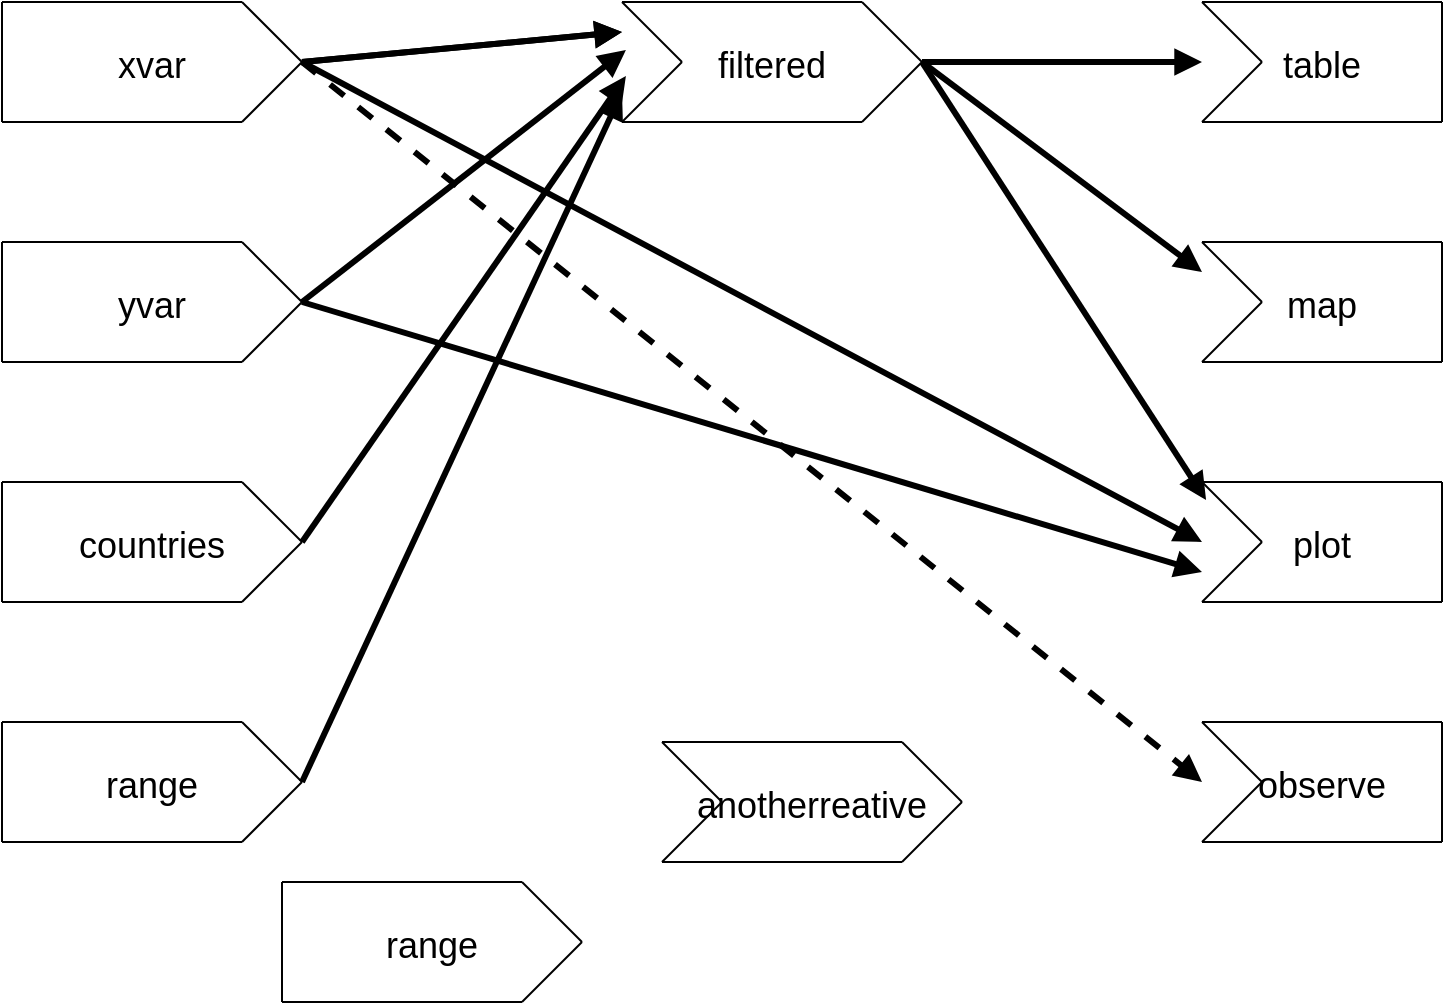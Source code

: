 <mxfile version="24.7.5">
  <diagram name="Seite-1" id="Aw4rMR1Ubbwp5jbNBniT">
    <mxGraphModel dx="2074" dy="1098" grid="1" gridSize="10" guides="1" tooltips="1" connect="1" arrows="1" fold="1" page="1" pageScale="1" pageWidth="827" pageHeight="1169" math="0" shadow="0">
      <root>
        <mxCell id="0" />
        <mxCell id="1" parent="0" />
        <mxCell id="s-OFZmNKzyaStpA8e9eA-1" value="table" style="group;verticalAlign=middle;fontSize=18;connectable=1;strokeWidth=0;perimeterSpacing=0;" parent="1" connectable="0" vertex="1">
          <mxGeometry x="640" y="40" width="120" height="60" as="geometry" />
        </mxCell>
        <mxCell id="s-OFZmNKzyaStpA8e9eA-2" value="" style="endArrow=none;html=1;rounded=0;" parent="s-OFZmNKzyaStpA8e9eA-1" edge="1">
          <mxGeometry width="50" height="50" relative="1" as="geometry">
            <mxPoint as="sourcePoint" />
            <mxPoint x="120" as="targetPoint" />
          </mxGeometry>
        </mxCell>
        <mxCell id="s-OFZmNKzyaStpA8e9eA-3" value="" style="endArrow=none;html=1;rounded=0;" parent="s-OFZmNKzyaStpA8e9eA-1" edge="1">
          <mxGeometry width="50" height="50" relative="1" as="geometry">
            <mxPoint y="60" as="sourcePoint" />
            <mxPoint x="120" y="60" as="targetPoint" />
          </mxGeometry>
        </mxCell>
        <mxCell id="s-OFZmNKzyaStpA8e9eA-4" value="" style="endArrow=none;html=1;rounded=0;" parent="s-OFZmNKzyaStpA8e9eA-1" edge="1">
          <mxGeometry width="50" height="50" relative="1" as="geometry">
            <mxPoint as="sourcePoint" />
            <mxPoint x="30" y="30" as="targetPoint" />
          </mxGeometry>
        </mxCell>
        <mxCell id="s-OFZmNKzyaStpA8e9eA-5" value="" style="endArrow=none;html=1;rounded=0;" parent="s-OFZmNKzyaStpA8e9eA-1" edge="1">
          <mxGeometry width="50" height="50" relative="1" as="geometry">
            <mxPoint y="60" as="sourcePoint" />
            <mxPoint x="30" y="30" as="targetPoint" />
          </mxGeometry>
        </mxCell>
        <mxCell id="s-OFZmNKzyaStpA8e9eA-6" value="" style="endArrow=none;html=1;rounded=0;" parent="s-OFZmNKzyaStpA8e9eA-1" edge="1">
          <mxGeometry width="50" height="50" relative="1" as="geometry">
            <mxPoint x="120" y="60" as="sourcePoint" />
            <mxPoint x="120" as="targetPoint" />
          </mxGeometry>
        </mxCell>
        <mxCell id="s-OFZmNKzyaStpA8e9eA-7" value="xvar" style="group;verticalAlign=middle;fontSize=18;connectable=1;strokeWidth=0;perimeterSpacing=0;" parent="1" connectable="0" vertex="1">
          <mxGeometry x="40" y="40" width="150" height="60" as="geometry" />
        </mxCell>
        <mxCell id="s-OFZmNKzyaStpA8e9eA-8" value="" style="endArrow=none;html=1;rounded=0;strokeWidth=1;" parent="s-OFZmNKzyaStpA8e9eA-7" edge="1">
          <mxGeometry width="50" height="50" relative="1" as="geometry">
            <mxPoint as="sourcePoint" />
            <mxPoint x="120" as="targetPoint" />
          </mxGeometry>
        </mxCell>
        <mxCell id="s-OFZmNKzyaStpA8e9eA-9" value="" style="endArrow=none;html=1;rounded=0;" parent="s-OFZmNKzyaStpA8e9eA-7" edge="1">
          <mxGeometry width="50" height="50" relative="1" as="geometry">
            <mxPoint y="60" as="sourcePoint" />
            <mxPoint x="120" y="60" as="targetPoint" />
          </mxGeometry>
        </mxCell>
        <mxCell id="s-OFZmNKzyaStpA8e9eA-10" value="" style="endArrow=none;html=1;rounded=0;" parent="s-OFZmNKzyaStpA8e9eA-7" edge="1">
          <mxGeometry width="50" height="50" relative="1" as="geometry">
            <mxPoint x="120" as="sourcePoint" />
            <mxPoint x="150" y="30" as="targetPoint" />
          </mxGeometry>
        </mxCell>
        <mxCell id="s-OFZmNKzyaStpA8e9eA-11" value="" style="endArrow=none;html=1;rounded=0;" parent="s-OFZmNKzyaStpA8e9eA-7" edge="1">
          <mxGeometry width="50" height="50" relative="1" as="geometry">
            <mxPoint x="120" y="60" as="sourcePoint" />
            <mxPoint x="150" y="30" as="targetPoint" />
          </mxGeometry>
        </mxCell>
        <mxCell id="s-OFZmNKzyaStpA8e9eA-12" value="" style="endArrow=none;html=1;rounded=0;" parent="s-OFZmNKzyaStpA8e9eA-7" edge="1">
          <mxGeometry width="50" height="50" relative="1" as="geometry">
            <mxPoint y="60" as="sourcePoint" />
            <mxPoint as="targetPoint" />
          </mxGeometry>
        </mxCell>
        <mxCell id="s-OFZmNKzyaStpA8e9eA-20" value="yvar" style="group;verticalAlign=middle;fontSize=18;connectable=1;strokeWidth=0;perimeterSpacing=0;" parent="1" connectable="0" vertex="1">
          <mxGeometry x="40" y="160" width="150" height="60" as="geometry" />
        </mxCell>
        <mxCell id="s-OFZmNKzyaStpA8e9eA-21" value="" style="endArrow=none;html=1;rounded=0;strokeWidth=1;" parent="s-OFZmNKzyaStpA8e9eA-20" edge="1">
          <mxGeometry width="50" height="50" relative="1" as="geometry">
            <mxPoint as="sourcePoint" />
            <mxPoint x="120" as="targetPoint" />
          </mxGeometry>
        </mxCell>
        <mxCell id="s-OFZmNKzyaStpA8e9eA-22" value="" style="endArrow=none;html=1;rounded=0;" parent="s-OFZmNKzyaStpA8e9eA-20" edge="1">
          <mxGeometry width="50" height="50" relative="1" as="geometry">
            <mxPoint y="60" as="sourcePoint" />
            <mxPoint x="120" y="60" as="targetPoint" />
          </mxGeometry>
        </mxCell>
        <mxCell id="s-OFZmNKzyaStpA8e9eA-23" value="" style="endArrow=none;html=1;rounded=0;" parent="s-OFZmNKzyaStpA8e9eA-20" edge="1">
          <mxGeometry width="50" height="50" relative="1" as="geometry">
            <mxPoint x="120" as="sourcePoint" />
            <mxPoint x="150" y="30" as="targetPoint" />
          </mxGeometry>
        </mxCell>
        <mxCell id="s-OFZmNKzyaStpA8e9eA-24" value="" style="endArrow=none;html=1;rounded=0;" parent="s-OFZmNKzyaStpA8e9eA-20" edge="1">
          <mxGeometry width="50" height="50" relative="1" as="geometry">
            <mxPoint x="120" y="60" as="sourcePoint" />
            <mxPoint x="150" y="30" as="targetPoint" />
          </mxGeometry>
        </mxCell>
        <mxCell id="s-OFZmNKzyaStpA8e9eA-25" value="" style="endArrow=none;html=1;rounded=0;" parent="s-OFZmNKzyaStpA8e9eA-20" edge="1">
          <mxGeometry width="50" height="50" relative="1" as="geometry">
            <mxPoint y="60" as="sourcePoint" />
            <mxPoint as="targetPoint" />
          </mxGeometry>
        </mxCell>
        <mxCell id="s-OFZmNKzyaStpA8e9eA-26" value="countries" style="group;verticalAlign=middle;fontSize=18;connectable=1;strokeWidth=0;perimeterSpacing=0;" parent="1" connectable="0" vertex="1">
          <mxGeometry x="40" y="280" width="150" height="60" as="geometry" />
        </mxCell>
        <mxCell id="s-OFZmNKzyaStpA8e9eA-27" value="" style="endArrow=none;html=1;rounded=0;strokeWidth=1;" parent="s-OFZmNKzyaStpA8e9eA-26" edge="1">
          <mxGeometry width="50" height="50" relative="1" as="geometry">
            <mxPoint as="sourcePoint" />
            <mxPoint x="120" as="targetPoint" />
          </mxGeometry>
        </mxCell>
        <mxCell id="s-OFZmNKzyaStpA8e9eA-28" value="" style="endArrow=none;html=1;rounded=0;" parent="s-OFZmNKzyaStpA8e9eA-26" edge="1">
          <mxGeometry width="50" height="50" relative="1" as="geometry">
            <mxPoint y="60" as="sourcePoint" />
            <mxPoint x="120" y="60" as="targetPoint" />
          </mxGeometry>
        </mxCell>
        <mxCell id="s-OFZmNKzyaStpA8e9eA-29" value="" style="endArrow=none;html=1;rounded=0;" parent="s-OFZmNKzyaStpA8e9eA-26" edge="1">
          <mxGeometry width="50" height="50" relative="1" as="geometry">
            <mxPoint x="120" as="sourcePoint" />
            <mxPoint x="150" y="30" as="targetPoint" />
          </mxGeometry>
        </mxCell>
        <mxCell id="s-OFZmNKzyaStpA8e9eA-30" value="" style="endArrow=none;html=1;rounded=0;" parent="s-OFZmNKzyaStpA8e9eA-26" edge="1">
          <mxGeometry width="50" height="50" relative="1" as="geometry">
            <mxPoint x="120" y="60" as="sourcePoint" />
            <mxPoint x="150" y="30" as="targetPoint" />
          </mxGeometry>
        </mxCell>
        <mxCell id="s-OFZmNKzyaStpA8e9eA-31" value="" style="endArrow=none;html=1;rounded=0;" parent="s-OFZmNKzyaStpA8e9eA-26" edge="1">
          <mxGeometry width="50" height="50" relative="1" as="geometry">
            <mxPoint y="60" as="sourcePoint" />
            <mxPoint as="targetPoint" />
          </mxGeometry>
        </mxCell>
        <mxCell id="s-OFZmNKzyaStpA8e9eA-32" value="range" style="group;verticalAlign=middle;fontSize=18;connectable=1;strokeWidth=0;perimeterSpacing=0;" parent="1" connectable="0" vertex="1">
          <mxGeometry x="40" y="400" width="150" height="60" as="geometry" />
        </mxCell>
        <mxCell id="s-OFZmNKzyaStpA8e9eA-33" value="" style="endArrow=none;html=1;rounded=0;strokeWidth=1;" parent="s-OFZmNKzyaStpA8e9eA-32" edge="1">
          <mxGeometry width="50" height="50" relative="1" as="geometry">
            <mxPoint as="sourcePoint" />
            <mxPoint x="120" as="targetPoint" />
          </mxGeometry>
        </mxCell>
        <mxCell id="s-OFZmNKzyaStpA8e9eA-34" value="" style="endArrow=none;html=1;rounded=0;" parent="s-OFZmNKzyaStpA8e9eA-32" edge="1">
          <mxGeometry width="50" height="50" relative="1" as="geometry">
            <mxPoint y="60" as="sourcePoint" />
            <mxPoint x="120" y="60" as="targetPoint" />
          </mxGeometry>
        </mxCell>
        <mxCell id="s-OFZmNKzyaStpA8e9eA-35" value="" style="endArrow=none;html=1;rounded=0;" parent="s-OFZmNKzyaStpA8e9eA-32" edge="1">
          <mxGeometry width="50" height="50" relative="1" as="geometry">
            <mxPoint x="120" as="sourcePoint" />
            <mxPoint x="150" y="30" as="targetPoint" />
          </mxGeometry>
        </mxCell>
        <mxCell id="s-OFZmNKzyaStpA8e9eA-36" value="" style="endArrow=none;html=1;rounded=0;" parent="s-OFZmNKzyaStpA8e9eA-32" edge="1">
          <mxGeometry width="50" height="50" relative="1" as="geometry">
            <mxPoint x="120" y="60" as="sourcePoint" />
            <mxPoint x="150" y="30" as="targetPoint" />
          </mxGeometry>
        </mxCell>
        <mxCell id="s-OFZmNKzyaStpA8e9eA-37" value="" style="endArrow=none;html=1;rounded=0;" parent="s-OFZmNKzyaStpA8e9eA-32" edge="1">
          <mxGeometry width="50" height="50" relative="1" as="geometry">
            <mxPoint y="60" as="sourcePoint" />
            <mxPoint as="targetPoint" />
          </mxGeometry>
        </mxCell>
        <mxCell id="s-OFZmNKzyaStpA8e9eA-39" value="" style="endArrow=block;html=1;rounded=0;exitX=1;exitY=0.5;exitDx=0;exitDy=0;endFill=1;strokeWidth=3;entryX=0;entryY=0.25;entryDx=0;entryDy=0;" parent="1" source="s-OFZmNKzyaStpA8e9eA-7" target="s-OFZmNKzyaStpA8e9eA-13" edge="1">
          <mxGeometry width="50" height="50" relative="1" as="geometry">
            <mxPoint x="190" y="80" as="sourcePoint" />
            <mxPoint x="320" y="190" as="targetPoint" />
          </mxGeometry>
        </mxCell>
        <mxCell id="s-OFZmNKzyaStpA8e9eA-41" value="" style="endArrow=block;html=1;rounded=0;endFill=1;strokeWidth=3;exitX=1;exitY=0.5;exitDx=0;exitDy=0;entryX=0.013;entryY=0.617;entryDx=0;entryDy=0;entryPerimeter=0;" parent="1" source="s-OFZmNKzyaStpA8e9eA-26" target="s-OFZmNKzyaStpA8e9eA-13" edge="1">
          <mxGeometry width="50" height="50" relative="1" as="geometry">
            <mxPoint x="190" y="270" as="sourcePoint" />
            <mxPoint x="290" y="220" as="targetPoint" />
          </mxGeometry>
        </mxCell>
        <mxCell id="s-OFZmNKzyaStpA8e9eA-43" value="" style="endArrow=block;html=1;rounded=0;exitX=1;exitY=0.5;exitDx=0;exitDy=0;endFill=1;strokeWidth=3;entryX=0;entryY=0.75;entryDx=0;entryDy=0;" parent="1" source="s-OFZmNKzyaStpA8e9eA-32" target="s-OFZmNKzyaStpA8e9eA-13" edge="1">
          <mxGeometry width="50" height="50" relative="1" as="geometry">
            <mxPoint x="200" y="280" as="sourcePoint" />
            <mxPoint x="340" y="250" as="targetPoint" />
          </mxGeometry>
        </mxCell>
        <mxCell id="s-OFZmNKzyaStpA8e9eA-44" value="" style="endArrow=block;html=1;rounded=0;exitX=1;exitY=0.5;exitDx=0;exitDy=0;entryX=0;entryY=0.5;entryDx=0;entryDy=0;endFill=1;strokeWidth=3;" parent="1" source="s-OFZmNKzyaStpA8e9eA-13" target="s-OFZmNKzyaStpA8e9eA-1" edge="1">
          <mxGeometry width="50" height="50" relative="1" as="geometry">
            <mxPoint x="200" y="90" as="sourcePoint" />
            <mxPoint x="350" y="220" as="targetPoint" />
          </mxGeometry>
        </mxCell>
        <mxCell id="s-OFZmNKzyaStpA8e9eA-46" value="" style="endArrow=block;html=1;rounded=0;exitX=1;exitY=0.5;exitDx=0;exitDy=0;endFill=1;strokeWidth=3;entryX=0.013;entryY=0.4;entryDx=0;entryDy=0;entryPerimeter=0;" parent="1" source="s-OFZmNKzyaStpA8e9eA-20" target="s-OFZmNKzyaStpA8e9eA-13" edge="1">
          <mxGeometry width="50" height="50" relative="1" as="geometry">
            <mxPoint x="200" y="120" as="sourcePoint" />
            <mxPoint x="280" y="200" as="targetPoint" />
          </mxGeometry>
        </mxCell>
        <mxCell id="Pix2iU_TbnOSNOThwd7Q-7" value="observe" style="group;verticalAlign=middle;fontSize=18;connectable=1;strokeWidth=0;perimeterSpacing=0;" parent="1" connectable="0" vertex="1">
          <mxGeometry x="640" y="400" width="120" height="60" as="geometry" />
        </mxCell>
        <mxCell id="Pix2iU_TbnOSNOThwd7Q-8" value="" style="endArrow=none;html=1;rounded=0;" parent="Pix2iU_TbnOSNOThwd7Q-7" edge="1">
          <mxGeometry width="50" height="50" relative="1" as="geometry">
            <mxPoint as="sourcePoint" />
            <mxPoint x="120" as="targetPoint" />
          </mxGeometry>
        </mxCell>
        <mxCell id="Pix2iU_TbnOSNOThwd7Q-9" value="" style="endArrow=none;html=1;rounded=0;" parent="Pix2iU_TbnOSNOThwd7Q-7" edge="1">
          <mxGeometry width="50" height="50" relative="1" as="geometry">
            <mxPoint y="60" as="sourcePoint" />
            <mxPoint x="120" y="60" as="targetPoint" />
          </mxGeometry>
        </mxCell>
        <mxCell id="Pix2iU_TbnOSNOThwd7Q-10" value="" style="endArrow=none;html=1;rounded=0;" parent="Pix2iU_TbnOSNOThwd7Q-7" edge="1">
          <mxGeometry width="50" height="50" relative="1" as="geometry">
            <mxPoint as="sourcePoint" />
            <mxPoint x="30" y="30" as="targetPoint" />
          </mxGeometry>
        </mxCell>
        <mxCell id="Pix2iU_TbnOSNOThwd7Q-11" value="" style="endArrow=none;html=1;rounded=0;" parent="Pix2iU_TbnOSNOThwd7Q-7" edge="1">
          <mxGeometry width="50" height="50" relative="1" as="geometry">
            <mxPoint y="60" as="sourcePoint" />
            <mxPoint x="30" y="30" as="targetPoint" />
          </mxGeometry>
        </mxCell>
        <mxCell id="Pix2iU_TbnOSNOThwd7Q-12" value="" style="endArrow=none;html=1;rounded=0;" parent="Pix2iU_TbnOSNOThwd7Q-7" edge="1">
          <mxGeometry width="50" height="50" relative="1" as="geometry">
            <mxPoint x="120" y="60" as="sourcePoint" />
            <mxPoint x="120" as="targetPoint" />
          </mxGeometry>
        </mxCell>
        <mxCell id="Pix2iU_TbnOSNOThwd7Q-13" value="" style="endArrow=block;html=1;rounded=0;endFill=1;strokeWidth=3;entryX=0;entryY=0.5;entryDx=0;entryDy=0;dashed=1;exitX=1;exitY=0.5;exitDx=0;exitDy=0;" parent="1" source="s-OFZmNKzyaStpA8e9eA-7" target="Pix2iU_TbnOSNOThwd7Q-7" edge="1">
          <mxGeometry width="50" height="50" relative="1" as="geometry">
            <mxPoint x="190" y="110" as="sourcePoint" />
            <mxPoint x="360" y="120" as="targetPoint" />
          </mxGeometry>
        </mxCell>
        <mxCell id="XNZ4wq165izyP7SDHVai-1" value="plot" style="group;verticalAlign=middle;fontSize=18;connectable=1;strokeWidth=0;perimeterSpacing=0;" parent="1" connectable="0" vertex="1">
          <mxGeometry x="640" y="280" width="120" height="60" as="geometry" />
        </mxCell>
        <mxCell id="XNZ4wq165izyP7SDHVai-2" value="" style="endArrow=none;html=1;rounded=0;" parent="XNZ4wq165izyP7SDHVai-1" edge="1">
          <mxGeometry width="50" height="50" relative="1" as="geometry">
            <mxPoint as="sourcePoint" />
            <mxPoint x="120" as="targetPoint" />
          </mxGeometry>
        </mxCell>
        <mxCell id="XNZ4wq165izyP7SDHVai-3" value="" style="endArrow=none;html=1;rounded=0;" parent="XNZ4wq165izyP7SDHVai-1" edge="1">
          <mxGeometry width="50" height="50" relative="1" as="geometry">
            <mxPoint y="60" as="sourcePoint" />
            <mxPoint x="120" y="60" as="targetPoint" />
          </mxGeometry>
        </mxCell>
        <mxCell id="XNZ4wq165izyP7SDHVai-4" value="" style="endArrow=none;html=1;rounded=0;" parent="XNZ4wq165izyP7SDHVai-1" edge="1">
          <mxGeometry width="50" height="50" relative="1" as="geometry">
            <mxPoint as="sourcePoint" />
            <mxPoint x="30" y="30" as="targetPoint" />
          </mxGeometry>
        </mxCell>
        <mxCell id="XNZ4wq165izyP7SDHVai-5" value="" style="endArrow=none;html=1;rounded=0;" parent="XNZ4wq165izyP7SDHVai-1" edge="1">
          <mxGeometry width="50" height="50" relative="1" as="geometry">
            <mxPoint y="60" as="sourcePoint" />
            <mxPoint x="30" y="30" as="targetPoint" />
          </mxGeometry>
        </mxCell>
        <mxCell id="XNZ4wq165izyP7SDHVai-6" value="" style="endArrow=none;html=1;rounded=0;" parent="XNZ4wq165izyP7SDHVai-1" edge="1">
          <mxGeometry width="50" height="50" relative="1" as="geometry">
            <mxPoint x="120" y="60" as="sourcePoint" />
            <mxPoint x="120" as="targetPoint" />
          </mxGeometry>
        </mxCell>
        <mxCell id="XNZ4wq165izyP7SDHVai-7" value="map" style="group;verticalAlign=middle;fontSize=18;connectable=1;strokeWidth=0;perimeterSpacing=0;" parent="1" connectable="0" vertex="1">
          <mxGeometry x="640" y="160" width="120" height="60" as="geometry" />
        </mxCell>
        <mxCell id="XNZ4wq165izyP7SDHVai-8" value="" style="endArrow=none;html=1;rounded=0;" parent="XNZ4wq165izyP7SDHVai-7" edge="1">
          <mxGeometry width="50" height="50" relative="1" as="geometry">
            <mxPoint as="sourcePoint" />
            <mxPoint x="120" as="targetPoint" />
          </mxGeometry>
        </mxCell>
        <mxCell id="XNZ4wq165izyP7SDHVai-9" value="" style="endArrow=none;html=1;rounded=0;" parent="XNZ4wq165izyP7SDHVai-7" edge="1">
          <mxGeometry width="50" height="50" relative="1" as="geometry">
            <mxPoint y="60" as="sourcePoint" />
            <mxPoint x="120" y="60" as="targetPoint" />
          </mxGeometry>
        </mxCell>
        <mxCell id="XNZ4wq165izyP7SDHVai-10" value="" style="endArrow=none;html=1;rounded=0;" parent="XNZ4wq165izyP7SDHVai-7" edge="1">
          <mxGeometry width="50" height="50" relative="1" as="geometry">
            <mxPoint as="sourcePoint" />
            <mxPoint x="30" y="30" as="targetPoint" />
          </mxGeometry>
        </mxCell>
        <mxCell id="XNZ4wq165izyP7SDHVai-11" value="" style="endArrow=none;html=1;rounded=0;" parent="XNZ4wq165izyP7SDHVai-7" edge="1">
          <mxGeometry width="50" height="50" relative="1" as="geometry">
            <mxPoint y="60" as="sourcePoint" />
            <mxPoint x="30" y="30" as="targetPoint" />
          </mxGeometry>
        </mxCell>
        <mxCell id="XNZ4wq165izyP7SDHVai-12" value="" style="endArrow=none;html=1;rounded=0;" parent="XNZ4wq165izyP7SDHVai-7" edge="1">
          <mxGeometry width="50" height="50" relative="1" as="geometry">
            <mxPoint x="120" y="60" as="sourcePoint" />
            <mxPoint x="120" as="targetPoint" />
          </mxGeometry>
        </mxCell>
        <mxCell id="XNZ4wq165izyP7SDHVai-13" value="" style="endArrow=block;html=1;rounded=0;endFill=1;strokeWidth=3;entryX=0;entryY=0.5;entryDx=0;entryDy=0;exitX=1;exitY=0.5;exitDx=0;exitDy=0;" parent="1" source="s-OFZmNKzyaStpA8e9eA-7" target="XNZ4wq165izyP7SDHVai-1" edge="1">
          <mxGeometry width="50" height="50" relative="1" as="geometry">
            <mxPoint x="190" y="110" as="sourcePoint" />
            <mxPoint x="309" y="225" as="targetPoint" />
          </mxGeometry>
        </mxCell>
        <mxCell id="XNZ4wq165izyP7SDHVai-14" value="" style="endArrow=block;html=1;rounded=0;exitX=1;exitY=0.5;exitDx=0;exitDy=0;endFill=1;strokeWidth=3;entryX=0;entryY=0.75;entryDx=0;entryDy=0;" parent="1" source="s-OFZmNKzyaStpA8e9eA-20" target="XNZ4wq165izyP7SDHVai-1" edge="1">
          <mxGeometry width="50" height="50" relative="1" as="geometry">
            <mxPoint x="210" y="130" as="sourcePoint" />
            <mxPoint x="319" y="235" as="targetPoint" />
          </mxGeometry>
        </mxCell>
        <mxCell id="XNZ4wq165izyP7SDHVai-15" value="" style="endArrow=block;html=1;rounded=0;exitX=1;exitY=0.5;exitDx=0;exitDy=0;endFill=1;strokeWidth=3;entryX=0.017;entryY=0.15;entryDx=0;entryDy=0;entryPerimeter=0;" parent="1" source="s-OFZmNKzyaStpA8e9eA-13" target="XNZ4wq165izyP7SDHVai-1" edge="1">
          <mxGeometry width="50" height="50" relative="1" as="geometry">
            <mxPoint x="220" y="140" as="sourcePoint" />
            <mxPoint x="610" y="260" as="targetPoint" />
          </mxGeometry>
        </mxCell>
        <mxCell id="XNZ4wq165izyP7SDHVai-16" value="" style="endArrow=block;html=1;rounded=0;endFill=1;strokeWidth=3;entryX=0;entryY=0.25;entryDx=0;entryDy=0;exitX=1;exitY=0.5;exitDx=0;exitDy=0;" parent="1" source="s-OFZmNKzyaStpA8e9eA-13" target="XNZ4wq165izyP7SDHVai-7" edge="1">
          <mxGeometry width="50" height="50" relative="1" as="geometry">
            <mxPoint x="190" y="110" as="sourcePoint" />
            <mxPoint x="540" y="305" as="targetPoint" />
          </mxGeometry>
        </mxCell>
        <mxCell id="XNZ4wq165izyP7SDHVai-17" value="" style="endArrow=block;html=1;rounded=0;endFill=1;strokeWidth=3;entryX=0;entryY=0.25;entryDx=0;entryDy=0;exitX=1;exitY=0.5;exitDx=0;exitDy=0;" parent="1" source="s-OFZmNKzyaStpA8e9eA-7" target="s-OFZmNKzyaStpA8e9eA-13" edge="1">
          <mxGeometry width="50" height="50" relative="1" as="geometry">
            <mxPoint x="190" y="70" as="sourcePoint" />
            <mxPoint x="640" y="75" as="targetPoint" />
          </mxGeometry>
        </mxCell>
        <mxCell id="s-OFZmNKzyaStpA8e9eA-13" value="filtered" style="group;verticalAlign=middle;fontSize=18;connectable=1;strokeWidth=0;perimeterSpacing=0;" parent="1" connectable="0" vertex="1">
          <mxGeometry x="350" y="40" width="150" height="60" as="geometry" />
        </mxCell>
        <mxCell id="s-OFZmNKzyaStpA8e9eA-14" value="" style="endArrow=none;html=1;rounded=0;" parent="s-OFZmNKzyaStpA8e9eA-13" edge="1">
          <mxGeometry width="50" height="50" relative="1" as="geometry">
            <mxPoint as="sourcePoint" />
            <mxPoint x="120" as="targetPoint" />
          </mxGeometry>
        </mxCell>
        <mxCell id="s-OFZmNKzyaStpA8e9eA-15" value="" style="endArrow=none;html=1;rounded=0;" parent="s-OFZmNKzyaStpA8e9eA-13" edge="1">
          <mxGeometry width="50" height="50" relative="1" as="geometry">
            <mxPoint y="60" as="sourcePoint" />
            <mxPoint x="120" y="60" as="targetPoint" />
          </mxGeometry>
        </mxCell>
        <mxCell id="s-OFZmNKzyaStpA8e9eA-16" value="" style="endArrow=none;html=1;rounded=0;" parent="s-OFZmNKzyaStpA8e9eA-13" edge="1">
          <mxGeometry width="50" height="50" relative="1" as="geometry">
            <mxPoint y="60" as="sourcePoint" />
            <mxPoint x="30" y="30" as="targetPoint" />
          </mxGeometry>
        </mxCell>
        <mxCell id="s-OFZmNKzyaStpA8e9eA-17" value="" style="endArrow=none;html=1;rounded=0;" parent="s-OFZmNKzyaStpA8e9eA-13" edge="1">
          <mxGeometry width="50" height="50" relative="1" as="geometry">
            <mxPoint as="sourcePoint" />
            <mxPoint x="30" y="30" as="targetPoint" />
          </mxGeometry>
        </mxCell>
        <mxCell id="s-OFZmNKzyaStpA8e9eA-18" value="" style="endArrow=none;html=1;rounded=0;" parent="s-OFZmNKzyaStpA8e9eA-13" edge="1">
          <mxGeometry width="50" height="50" relative="1" as="geometry">
            <mxPoint x="120" as="sourcePoint" />
            <mxPoint x="150" y="30" as="targetPoint" />
          </mxGeometry>
        </mxCell>
        <mxCell id="s-OFZmNKzyaStpA8e9eA-19" value="" style="endArrow=none;html=1;rounded=0;" parent="s-OFZmNKzyaStpA8e9eA-13" edge="1">
          <mxGeometry width="50" height="50" relative="1" as="geometry">
            <mxPoint x="120" y="60" as="sourcePoint" />
            <mxPoint x="150" y="30" as="targetPoint" />
          </mxGeometry>
        </mxCell>
        <mxCell id="f4w-3Br7uQ7NkYJ2W_hv-1" value="range" style="group;verticalAlign=middle;fontSize=18;connectable=1;strokeWidth=0;perimeterSpacing=0;" connectable="0" vertex="1" parent="1">
          <mxGeometry x="180" y="480" width="150" height="60" as="geometry" />
        </mxCell>
        <mxCell id="f4w-3Br7uQ7NkYJ2W_hv-2" value="" style="endArrow=none;html=1;rounded=0;strokeWidth=1;" edge="1" parent="f4w-3Br7uQ7NkYJ2W_hv-1">
          <mxGeometry width="50" height="50" relative="1" as="geometry">
            <mxPoint as="sourcePoint" />
            <mxPoint x="120" as="targetPoint" />
          </mxGeometry>
        </mxCell>
        <mxCell id="f4w-3Br7uQ7NkYJ2W_hv-3" value="" style="endArrow=none;html=1;rounded=0;" edge="1" parent="f4w-3Br7uQ7NkYJ2W_hv-1">
          <mxGeometry width="50" height="50" relative="1" as="geometry">
            <mxPoint y="60" as="sourcePoint" />
            <mxPoint x="120" y="60" as="targetPoint" />
          </mxGeometry>
        </mxCell>
        <mxCell id="f4w-3Br7uQ7NkYJ2W_hv-4" value="" style="endArrow=none;html=1;rounded=0;" edge="1" parent="f4w-3Br7uQ7NkYJ2W_hv-1">
          <mxGeometry width="50" height="50" relative="1" as="geometry">
            <mxPoint x="120" as="sourcePoint" />
            <mxPoint x="150" y="30" as="targetPoint" />
          </mxGeometry>
        </mxCell>
        <mxCell id="f4w-3Br7uQ7NkYJ2W_hv-5" value="" style="endArrow=none;html=1;rounded=0;" edge="1" parent="f4w-3Br7uQ7NkYJ2W_hv-1">
          <mxGeometry width="50" height="50" relative="1" as="geometry">
            <mxPoint x="120" y="60" as="sourcePoint" />
            <mxPoint x="150" y="30" as="targetPoint" />
          </mxGeometry>
        </mxCell>
        <mxCell id="f4w-3Br7uQ7NkYJ2W_hv-6" value="" style="endArrow=none;html=1;rounded=0;" edge="1" parent="f4w-3Br7uQ7NkYJ2W_hv-1">
          <mxGeometry width="50" height="50" relative="1" as="geometry">
            <mxPoint y="60" as="sourcePoint" />
            <mxPoint as="targetPoint" />
          </mxGeometry>
        </mxCell>
        <mxCell id="f4w-3Br7uQ7NkYJ2W_hv-7" value="anotherreative" style="group;verticalAlign=middle;fontSize=18;connectable=1;strokeWidth=0;perimeterSpacing=0;" connectable="0" vertex="1" parent="1">
          <mxGeometry x="370" y="410" width="150" height="60" as="geometry" />
        </mxCell>
        <mxCell id="f4w-3Br7uQ7NkYJ2W_hv-8" value="" style="endArrow=none;html=1;rounded=0;" edge="1" parent="f4w-3Br7uQ7NkYJ2W_hv-7">
          <mxGeometry width="50" height="50" relative="1" as="geometry">
            <mxPoint as="sourcePoint" />
            <mxPoint x="120" as="targetPoint" />
          </mxGeometry>
        </mxCell>
        <mxCell id="f4w-3Br7uQ7NkYJ2W_hv-9" value="" style="endArrow=none;html=1;rounded=0;" edge="1" parent="f4w-3Br7uQ7NkYJ2W_hv-7">
          <mxGeometry width="50" height="50" relative="1" as="geometry">
            <mxPoint y="60" as="sourcePoint" />
            <mxPoint x="120" y="60" as="targetPoint" />
          </mxGeometry>
        </mxCell>
        <mxCell id="f4w-3Br7uQ7NkYJ2W_hv-10" value="" style="endArrow=none;html=1;rounded=0;" edge="1" parent="f4w-3Br7uQ7NkYJ2W_hv-7">
          <mxGeometry width="50" height="50" relative="1" as="geometry">
            <mxPoint y="60" as="sourcePoint" />
            <mxPoint x="30" y="30" as="targetPoint" />
          </mxGeometry>
        </mxCell>
        <mxCell id="f4w-3Br7uQ7NkYJ2W_hv-11" value="" style="endArrow=none;html=1;rounded=0;" edge="1" parent="f4w-3Br7uQ7NkYJ2W_hv-7">
          <mxGeometry width="50" height="50" relative="1" as="geometry">
            <mxPoint as="sourcePoint" />
            <mxPoint x="30" y="30" as="targetPoint" />
          </mxGeometry>
        </mxCell>
        <mxCell id="f4w-3Br7uQ7NkYJ2W_hv-12" value="" style="endArrow=none;html=1;rounded=0;" edge="1" parent="f4w-3Br7uQ7NkYJ2W_hv-7">
          <mxGeometry width="50" height="50" relative="1" as="geometry">
            <mxPoint x="120" as="sourcePoint" />
            <mxPoint x="150" y="30" as="targetPoint" />
          </mxGeometry>
        </mxCell>
        <mxCell id="f4w-3Br7uQ7NkYJ2W_hv-13" value="" style="endArrow=none;html=1;rounded=0;" edge="1" parent="f4w-3Br7uQ7NkYJ2W_hv-7">
          <mxGeometry width="50" height="50" relative="1" as="geometry">
            <mxPoint x="120" y="60" as="sourcePoint" />
            <mxPoint x="150" y="30" as="targetPoint" />
          </mxGeometry>
        </mxCell>
      </root>
    </mxGraphModel>
  </diagram>
</mxfile>
